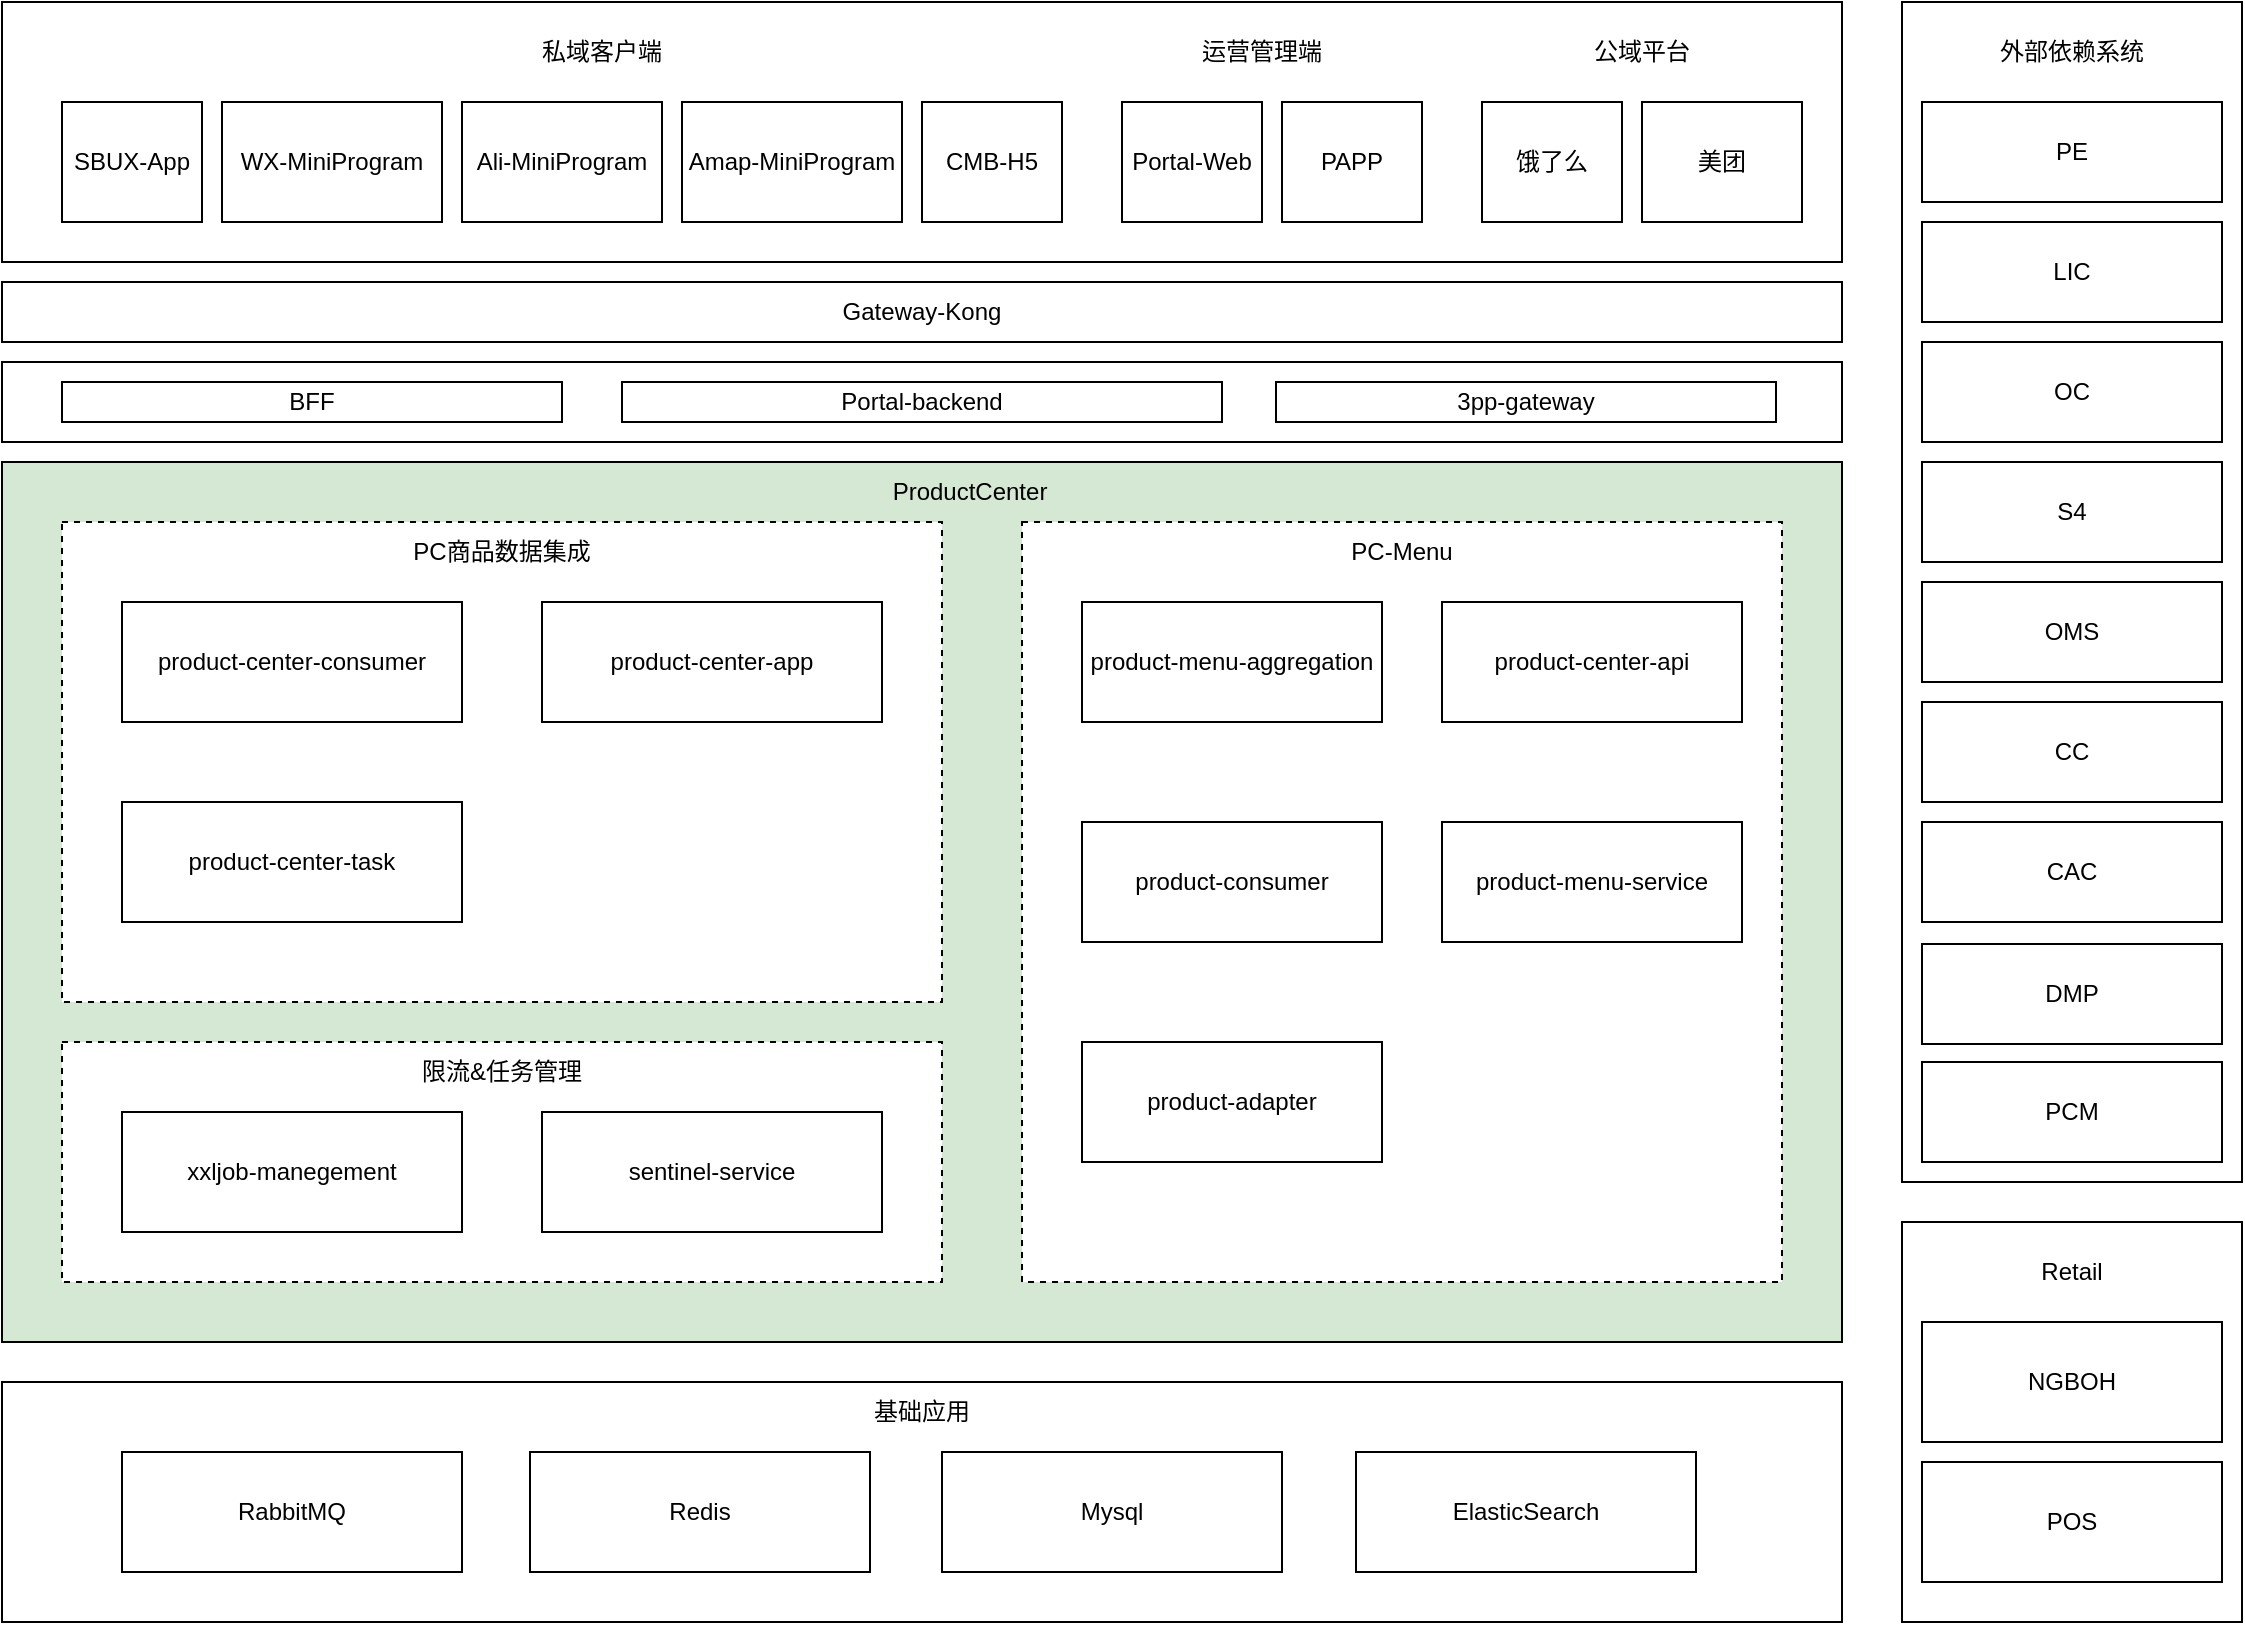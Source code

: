 <mxfile version="24.7.1" type="github">
  <diagram name="第 1 页" id="tmOE7NUKMIHg2Yb3rgT3">
    <mxGraphModel dx="1368" dy="753" grid="1" gridSize="10" guides="1" tooltips="1" connect="1" arrows="1" fold="1" page="1" pageScale="1" pageWidth="827" pageHeight="1169" math="0" shadow="0">
      <root>
        <mxCell id="0" />
        <mxCell id="1" parent="0" />
        <mxCell id="Do43LteANP22lVTqNA3v-1" value="" style="rounded=0;whiteSpace=wrap;html=1;fillColor=#D5E8D4;" vertex="1" parent="1">
          <mxGeometry x="150" y="260" width="920" height="440" as="geometry" />
        </mxCell>
        <mxCell id="Do43LteANP22lVTqNA3v-2" value="" style="rounded=0;whiteSpace=wrap;html=1;dashed=1;" vertex="1" parent="1">
          <mxGeometry x="660" y="290" width="380" height="380" as="geometry" />
        </mxCell>
        <mxCell id="Do43LteANP22lVTqNA3v-3" value="" style="rounded=0;whiteSpace=wrap;html=1;dashed=1;" vertex="1" parent="1">
          <mxGeometry x="180" y="290" width="440" height="240" as="geometry" />
        </mxCell>
        <mxCell id="Do43LteANP22lVTqNA3v-4" value="product-center-api" style="rounded=0;whiteSpace=wrap;html=1;" vertex="1" parent="1">
          <mxGeometry x="870" y="330" width="150" height="60" as="geometry" />
        </mxCell>
        <mxCell id="Do43LteANP22lVTqNA3v-5" value="product-menu-service" style="rounded=0;whiteSpace=wrap;html=1;" vertex="1" parent="1">
          <mxGeometry x="870" y="440" width="150" height="60" as="geometry" />
        </mxCell>
        <mxCell id="Do43LteANP22lVTqNA3v-6" value="product-menu-aggregation" style="rounded=0;whiteSpace=wrap;html=1;" vertex="1" parent="1">
          <mxGeometry x="690" y="330" width="150" height="60" as="geometry" />
        </mxCell>
        <mxCell id="Do43LteANP22lVTqNA3v-7" value="product-consumer" style="rounded=0;whiteSpace=wrap;html=1;" vertex="1" parent="1">
          <mxGeometry x="690" y="440" width="150" height="60" as="geometry" />
        </mxCell>
        <mxCell id="Do43LteANP22lVTqNA3v-8" value="product-adapter" style="rounded=0;whiteSpace=wrap;html=1;" vertex="1" parent="1">
          <mxGeometry x="690" y="550" width="150" height="60" as="geometry" />
        </mxCell>
        <mxCell id="Do43LteANP22lVTqNA3v-9" value="product-center-consumer" style="rounded=0;whiteSpace=wrap;html=1;" vertex="1" parent="1">
          <mxGeometry x="210" y="330" width="170" height="60" as="geometry" />
        </mxCell>
        <mxCell id="Do43LteANP22lVTqNA3v-10" value="product-center-app" style="rounded=0;whiteSpace=wrap;html=1;" vertex="1" parent="1">
          <mxGeometry x="420" y="330" width="170" height="60" as="geometry" />
        </mxCell>
        <mxCell id="Do43LteANP22lVTqNA3v-11" value="product-center-task" style="rounded=0;whiteSpace=wrap;html=1;" vertex="1" parent="1">
          <mxGeometry x="210" y="430" width="170" height="60" as="geometry" />
        </mxCell>
        <mxCell id="Do43LteANP22lVTqNA3v-12" value="" style="rounded=0;whiteSpace=wrap;html=1;dashed=1;" vertex="1" parent="1">
          <mxGeometry x="180" y="550" width="440" height="120" as="geometry" />
        </mxCell>
        <mxCell id="Do43LteANP22lVTqNA3v-13" value="xxljob-manegement" style="rounded=0;whiteSpace=wrap;html=1;" vertex="1" parent="1">
          <mxGeometry x="210" y="585" width="170" height="60" as="geometry" />
        </mxCell>
        <mxCell id="Do43LteANP22lVTqNA3v-14" value="sentinel-service" style="rounded=0;whiteSpace=wrap;html=1;" vertex="1" parent="1">
          <mxGeometry x="420" y="585" width="170" height="60" as="geometry" />
        </mxCell>
        <mxCell id="Do43LteANP22lVTqNA3v-15" value="" style="rounded=0;whiteSpace=wrap;html=1;" vertex="1" parent="1">
          <mxGeometry x="150" y="720" width="920" height="120" as="geometry" />
        </mxCell>
        <mxCell id="Do43LteANP22lVTqNA3v-16" value="RabbitMQ" style="rounded=0;whiteSpace=wrap;html=1;" vertex="1" parent="1">
          <mxGeometry x="210" y="755" width="170" height="60" as="geometry" />
        </mxCell>
        <mxCell id="Do43LteANP22lVTqNA3v-17" value="Redis" style="rounded=0;whiteSpace=wrap;html=1;" vertex="1" parent="1">
          <mxGeometry x="414" y="755" width="170" height="60" as="geometry" />
        </mxCell>
        <mxCell id="Do43LteANP22lVTqNA3v-18" value="Mysql" style="rounded=0;whiteSpace=wrap;html=1;" vertex="1" parent="1">
          <mxGeometry x="620" y="755" width="170" height="60" as="geometry" />
        </mxCell>
        <mxCell id="Do43LteANP22lVTqNA3v-19" value="ElasticSearch" style="rounded=0;whiteSpace=wrap;html=1;" vertex="1" parent="1">
          <mxGeometry x="827" y="755" width="170" height="60" as="geometry" />
        </mxCell>
        <mxCell id="Do43LteANP22lVTqNA3v-20" value="PC商品数据集成" style="text;html=1;align=center;verticalAlign=middle;whiteSpace=wrap;rounded=0;" vertex="1" parent="1">
          <mxGeometry x="350" y="290" width="100" height="30" as="geometry" />
        </mxCell>
        <mxCell id="Do43LteANP22lVTqNA3v-21" value="PC-Menu" style="text;html=1;align=center;verticalAlign=middle;whiteSpace=wrap;rounded=0;" vertex="1" parent="1">
          <mxGeometry x="800" y="290" width="100" height="30" as="geometry" />
        </mxCell>
        <mxCell id="Do43LteANP22lVTqNA3v-22" value="限流&amp;amp;任务管理" style="text;html=1;align=center;verticalAlign=middle;whiteSpace=wrap;rounded=0;" vertex="1" parent="1">
          <mxGeometry x="350" y="550" width="100" height="30" as="geometry" />
        </mxCell>
        <mxCell id="Do43LteANP22lVTqNA3v-23" value="基础应用" style="text;html=1;align=center;verticalAlign=middle;whiteSpace=wrap;rounded=0;" vertex="1" parent="1">
          <mxGeometry x="560" y="720" width="100" height="30" as="geometry" />
        </mxCell>
        <mxCell id="Do43LteANP22lVTqNA3v-24" value="" style="rounded=0;whiteSpace=wrap;html=1;" vertex="1" parent="1">
          <mxGeometry x="150" y="30" width="920" height="130" as="geometry" />
        </mxCell>
        <mxCell id="Do43LteANP22lVTqNA3v-25" value="SBUX-App" style="rounded=0;whiteSpace=wrap;html=1;" vertex="1" parent="1">
          <mxGeometry x="180" y="80" width="70" height="60" as="geometry" />
        </mxCell>
        <mxCell id="Do43LteANP22lVTqNA3v-26" value="WX-MiniProgram" style="rounded=0;whiteSpace=wrap;html=1;" vertex="1" parent="1">
          <mxGeometry x="260" y="80" width="110" height="60" as="geometry" />
        </mxCell>
        <mxCell id="Do43LteANP22lVTqNA3v-27" value="Ali-MiniProgram" style="rounded=0;whiteSpace=wrap;html=1;" vertex="1" parent="1">
          <mxGeometry x="380" y="80" width="100" height="60" as="geometry" />
        </mxCell>
        <mxCell id="Do43LteANP22lVTqNA3v-28" value="Amap-MiniProgram" style="rounded=0;whiteSpace=wrap;html=1;" vertex="1" parent="1">
          <mxGeometry x="490" y="80" width="110" height="60" as="geometry" />
        </mxCell>
        <mxCell id="Do43LteANP22lVTqNA3v-29" value="CMB-H5" style="rounded=0;whiteSpace=wrap;html=1;" vertex="1" parent="1">
          <mxGeometry x="610" y="80" width="70" height="60" as="geometry" />
        </mxCell>
        <mxCell id="Do43LteANP22lVTqNA3v-30" value="Gateway-Kong" style="rounded=0;whiteSpace=wrap;html=1;" vertex="1" parent="1">
          <mxGeometry x="150" y="170" width="920" height="30" as="geometry" />
        </mxCell>
        <mxCell id="Do43LteANP22lVTqNA3v-31" value="" style="rounded=0;whiteSpace=wrap;html=1;" vertex="1" parent="1">
          <mxGeometry x="150" y="210" width="920" height="40" as="geometry" />
        </mxCell>
        <mxCell id="Do43LteANP22lVTqNA3v-32" value="BFF" style="rounded=0;whiteSpace=wrap;html=1;" vertex="1" parent="1">
          <mxGeometry x="180" y="220" width="250" height="20" as="geometry" />
        </mxCell>
        <mxCell id="Do43LteANP22lVTqNA3v-33" value="Portal-backend" style="rounded=0;whiteSpace=wrap;html=1;" vertex="1" parent="1">
          <mxGeometry x="460" y="220" width="300" height="20" as="geometry" />
        </mxCell>
        <mxCell id="Do43LteANP22lVTqNA3v-34" value="3pp-gateway" style="rounded=0;whiteSpace=wrap;html=1;" vertex="1" parent="1">
          <mxGeometry x="787" y="220" width="250" height="20" as="geometry" />
        </mxCell>
        <mxCell id="Do43LteANP22lVTqNA3v-35" value="Portal-Web" style="rounded=0;whiteSpace=wrap;html=1;" vertex="1" parent="1">
          <mxGeometry x="710" y="80" width="70" height="60" as="geometry" />
        </mxCell>
        <mxCell id="Do43LteANP22lVTqNA3v-36" value="饿了么" style="rounded=0;whiteSpace=wrap;html=1;" vertex="1" parent="1">
          <mxGeometry x="890" y="80" width="70" height="60" as="geometry" />
        </mxCell>
        <mxCell id="Do43LteANP22lVTqNA3v-37" value="美团" style="rounded=0;whiteSpace=wrap;html=1;" vertex="1" parent="1">
          <mxGeometry x="970" y="80" width="80" height="60" as="geometry" />
        </mxCell>
        <mxCell id="Do43LteANP22lVTqNA3v-38" value="" style="rounded=0;whiteSpace=wrap;html=1;" vertex="1" parent="1">
          <mxGeometry x="1100" y="30" width="170" height="590" as="geometry" />
        </mxCell>
        <mxCell id="Do43LteANP22lVTqNA3v-39" value="" style="rounded=0;whiteSpace=wrap;html=1;" vertex="1" parent="1">
          <mxGeometry x="1100" y="640" width="170" height="200" as="geometry" />
        </mxCell>
        <mxCell id="Do43LteANP22lVTqNA3v-40" value="NGBOH" style="rounded=0;whiteSpace=wrap;html=1;" vertex="1" parent="1">
          <mxGeometry x="1110" y="690" width="150" height="60" as="geometry" />
        </mxCell>
        <mxCell id="Do43LteANP22lVTqNA3v-41" value="POS" style="rounded=0;whiteSpace=wrap;html=1;" vertex="1" parent="1">
          <mxGeometry x="1110" y="760" width="150" height="60" as="geometry" />
        </mxCell>
        <mxCell id="Do43LteANP22lVTqNA3v-42" value="PE" style="rounded=0;whiteSpace=wrap;html=1;" vertex="1" parent="1">
          <mxGeometry x="1110" y="80" width="150" height="50" as="geometry" />
        </mxCell>
        <mxCell id="Do43LteANP22lVTqNA3v-43" value="LIC" style="rounded=0;whiteSpace=wrap;html=1;" vertex="1" parent="1">
          <mxGeometry x="1110" y="140" width="150" height="50" as="geometry" />
        </mxCell>
        <mxCell id="Do43LteANP22lVTqNA3v-44" value="OC" style="rounded=0;whiteSpace=wrap;html=1;" vertex="1" parent="1">
          <mxGeometry x="1110" y="200" width="150" height="50" as="geometry" />
        </mxCell>
        <mxCell id="Do43LteANP22lVTqNA3v-45" value="S4" style="rounded=0;whiteSpace=wrap;html=1;" vertex="1" parent="1">
          <mxGeometry x="1110" y="260" width="150" height="50" as="geometry" />
        </mxCell>
        <mxCell id="Do43LteANP22lVTqNA3v-46" value="OMS" style="rounded=0;whiteSpace=wrap;html=1;" vertex="1" parent="1">
          <mxGeometry x="1110" y="320" width="150" height="50" as="geometry" />
        </mxCell>
        <mxCell id="Do43LteANP22lVTqNA3v-47" value="CC" style="rounded=0;whiteSpace=wrap;html=1;" vertex="1" parent="1">
          <mxGeometry x="1110" y="380" width="150" height="50" as="geometry" />
        </mxCell>
        <mxCell id="Do43LteANP22lVTqNA3v-48" value="CAC" style="rounded=0;whiteSpace=wrap;html=1;" vertex="1" parent="1">
          <mxGeometry x="1110" y="440" width="150" height="50" as="geometry" />
        </mxCell>
        <mxCell id="Do43LteANP22lVTqNA3v-49" value="DMP" style="rounded=0;whiteSpace=wrap;html=1;" vertex="1" parent="1">
          <mxGeometry x="1110" y="501" width="150" height="50" as="geometry" />
        </mxCell>
        <mxCell id="Do43LteANP22lVTqNA3v-50" value="私域客户端" style="text;html=1;align=center;verticalAlign=middle;whiteSpace=wrap;rounded=0;" vertex="1" parent="1">
          <mxGeometry x="400" y="40" width="100" height="30" as="geometry" />
        </mxCell>
        <mxCell id="Do43LteANP22lVTqNA3v-51" value="运营管理端" style="text;html=1;align=center;verticalAlign=middle;whiteSpace=wrap;rounded=0;" vertex="1" parent="1">
          <mxGeometry x="730" y="40" width="100" height="30" as="geometry" />
        </mxCell>
        <mxCell id="Do43LteANP22lVTqNA3v-52" value="公域平台" style="text;html=1;align=center;verticalAlign=middle;whiteSpace=wrap;rounded=0;" vertex="1" parent="1">
          <mxGeometry x="920" y="40" width="100" height="30" as="geometry" />
        </mxCell>
        <mxCell id="Do43LteANP22lVTqNA3v-53" value="PAPP" style="rounded=0;whiteSpace=wrap;html=1;" vertex="1" parent="1">
          <mxGeometry x="790" y="80" width="70" height="60" as="geometry" />
        </mxCell>
        <mxCell id="Do43LteANP22lVTqNA3v-54" value="外部依赖系统" style="text;html=1;align=center;verticalAlign=middle;whiteSpace=wrap;rounded=0;" vertex="1" parent="1">
          <mxGeometry x="1135" y="40" width="100" height="30" as="geometry" />
        </mxCell>
        <mxCell id="Do43LteANP22lVTqNA3v-55" value="PCM" style="rounded=0;whiteSpace=wrap;html=1;" vertex="1" parent="1">
          <mxGeometry x="1110" y="560" width="150" height="50" as="geometry" />
        </mxCell>
        <mxCell id="Do43LteANP22lVTqNA3v-57" value="ProductCenter" style="text;html=1;align=center;verticalAlign=middle;whiteSpace=wrap;rounded=0;" vertex="1" parent="1">
          <mxGeometry x="584" y="260" width="100" height="30" as="geometry" />
        </mxCell>
        <mxCell id="Do43LteANP22lVTqNA3v-58" value="Retail" style="text;html=1;align=center;verticalAlign=middle;whiteSpace=wrap;rounded=0;" vertex="1" parent="1">
          <mxGeometry x="1135" y="650" width="100" height="30" as="geometry" />
        </mxCell>
      </root>
    </mxGraphModel>
  </diagram>
</mxfile>
